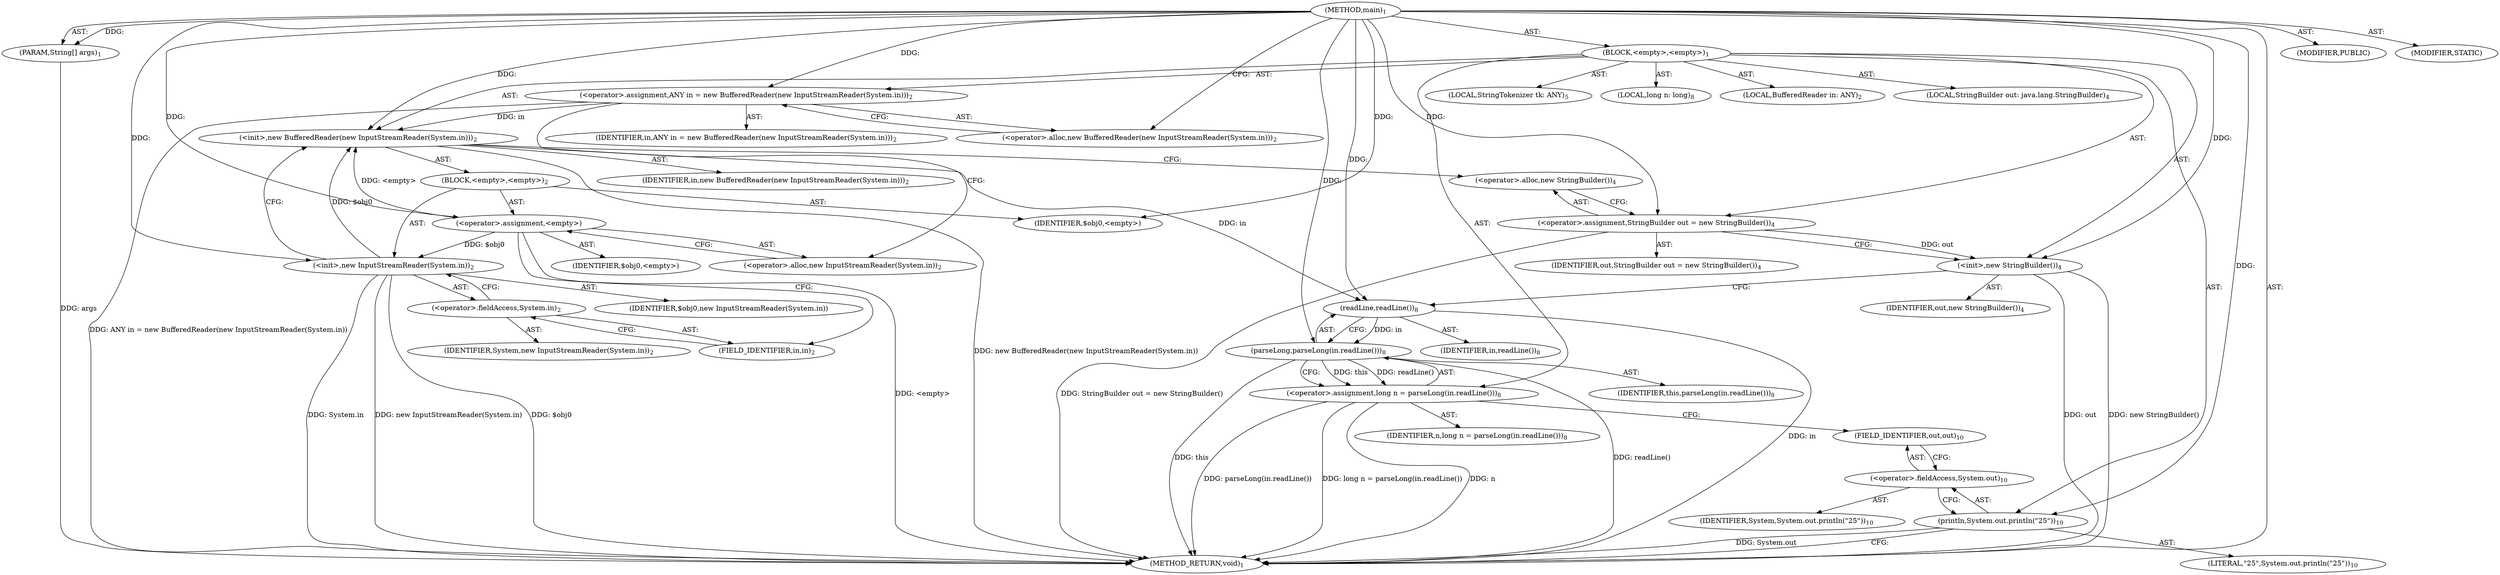 digraph "main" {  
"21" [label = <(METHOD,main)<SUB>1</SUB>> ]
"22" [label = <(PARAM,String[] args)<SUB>1</SUB>> ]
"23" [label = <(BLOCK,&lt;empty&gt;,&lt;empty&gt;)<SUB>1</SUB>> ]
"4" [label = <(LOCAL,BufferedReader in: ANY)<SUB>2</SUB>> ]
"24" [label = <(&lt;operator&gt;.assignment,ANY in = new BufferedReader(new InputStreamReader(System.in)))<SUB>2</SUB>> ]
"25" [label = <(IDENTIFIER,in,ANY in = new BufferedReader(new InputStreamReader(System.in)))<SUB>2</SUB>> ]
"26" [label = <(&lt;operator&gt;.alloc,new BufferedReader(new InputStreamReader(System.in)))<SUB>2</SUB>> ]
"27" [label = <(&lt;init&gt;,new BufferedReader(new InputStreamReader(System.in)))<SUB>2</SUB>> ]
"3" [label = <(IDENTIFIER,in,new BufferedReader(new InputStreamReader(System.in)))<SUB>2</SUB>> ]
"28" [label = <(BLOCK,&lt;empty&gt;,&lt;empty&gt;)<SUB>2</SUB>> ]
"29" [label = <(&lt;operator&gt;.assignment,&lt;empty&gt;)> ]
"30" [label = <(IDENTIFIER,$obj0,&lt;empty&gt;)> ]
"31" [label = <(&lt;operator&gt;.alloc,new InputStreamReader(System.in))<SUB>2</SUB>> ]
"32" [label = <(&lt;init&gt;,new InputStreamReader(System.in))<SUB>2</SUB>> ]
"33" [label = <(IDENTIFIER,$obj0,new InputStreamReader(System.in))> ]
"34" [label = <(&lt;operator&gt;.fieldAccess,System.in)<SUB>2</SUB>> ]
"35" [label = <(IDENTIFIER,System,new InputStreamReader(System.in))<SUB>2</SUB>> ]
"36" [label = <(FIELD_IDENTIFIER,in,in)<SUB>2</SUB>> ]
"37" [label = <(IDENTIFIER,$obj0,&lt;empty&gt;)> ]
"6" [label = <(LOCAL,StringBuilder out: java.lang.StringBuilder)<SUB>4</SUB>> ]
"38" [label = <(&lt;operator&gt;.assignment,StringBuilder out = new StringBuilder())<SUB>4</SUB>> ]
"39" [label = <(IDENTIFIER,out,StringBuilder out = new StringBuilder())<SUB>4</SUB>> ]
"40" [label = <(&lt;operator&gt;.alloc,new StringBuilder())<SUB>4</SUB>> ]
"41" [label = <(&lt;init&gt;,new StringBuilder())<SUB>4</SUB>> ]
"5" [label = <(IDENTIFIER,out,new StringBuilder())<SUB>4</SUB>> ]
"42" [label = <(LOCAL,StringTokenizer tk: ANY)<SUB>5</SUB>> ]
"43" [label = <(LOCAL,long n: long)<SUB>8</SUB>> ]
"44" [label = <(&lt;operator&gt;.assignment,long n = parseLong(in.readLine()))<SUB>8</SUB>> ]
"45" [label = <(IDENTIFIER,n,long n = parseLong(in.readLine()))<SUB>8</SUB>> ]
"46" [label = <(parseLong,parseLong(in.readLine()))<SUB>8</SUB>> ]
"47" [label = <(IDENTIFIER,this,parseLong(in.readLine()))<SUB>8</SUB>> ]
"48" [label = <(readLine,readLine())<SUB>8</SUB>> ]
"49" [label = <(IDENTIFIER,in,readLine())<SUB>8</SUB>> ]
"50" [label = <(println,System.out.println(&quot;25&quot;))<SUB>10</SUB>> ]
"51" [label = <(&lt;operator&gt;.fieldAccess,System.out)<SUB>10</SUB>> ]
"52" [label = <(IDENTIFIER,System,System.out.println(&quot;25&quot;))<SUB>10</SUB>> ]
"53" [label = <(FIELD_IDENTIFIER,out,out)<SUB>10</SUB>> ]
"54" [label = <(LITERAL,&quot;25&quot;,System.out.println(&quot;25&quot;))<SUB>10</SUB>> ]
"55" [label = <(MODIFIER,PUBLIC)> ]
"56" [label = <(MODIFIER,STATIC)> ]
"57" [label = <(METHOD_RETURN,void)<SUB>1</SUB>> ]
  "21" -> "22"  [ label = "AST: "] 
  "21" -> "23"  [ label = "AST: "] 
  "21" -> "55"  [ label = "AST: "] 
  "21" -> "56"  [ label = "AST: "] 
  "21" -> "57"  [ label = "AST: "] 
  "23" -> "4"  [ label = "AST: "] 
  "23" -> "24"  [ label = "AST: "] 
  "23" -> "27"  [ label = "AST: "] 
  "23" -> "6"  [ label = "AST: "] 
  "23" -> "38"  [ label = "AST: "] 
  "23" -> "41"  [ label = "AST: "] 
  "23" -> "42"  [ label = "AST: "] 
  "23" -> "43"  [ label = "AST: "] 
  "23" -> "44"  [ label = "AST: "] 
  "23" -> "50"  [ label = "AST: "] 
  "24" -> "25"  [ label = "AST: "] 
  "24" -> "26"  [ label = "AST: "] 
  "27" -> "3"  [ label = "AST: "] 
  "27" -> "28"  [ label = "AST: "] 
  "28" -> "29"  [ label = "AST: "] 
  "28" -> "32"  [ label = "AST: "] 
  "28" -> "37"  [ label = "AST: "] 
  "29" -> "30"  [ label = "AST: "] 
  "29" -> "31"  [ label = "AST: "] 
  "32" -> "33"  [ label = "AST: "] 
  "32" -> "34"  [ label = "AST: "] 
  "34" -> "35"  [ label = "AST: "] 
  "34" -> "36"  [ label = "AST: "] 
  "38" -> "39"  [ label = "AST: "] 
  "38" -> "40"  [ label = "AST: "] 
  "41" -> "5"  [ label = "AST: "] 
  "44" -> "45"  [ label = "AST: "] 
  "44" -> "46"  [ label = "AST: "] 
  "46" -> "47"  [ label = "AST: "] 
  "46" -> "48"  [ label = "AST: "] 
  "48" -> "49"  [ label = "AST: "] 
  "50" -> "51"  [ label = "AST: "] 
  "50" -> "54"  [ label = "AST: "] 
  "51" -> "52"  [ label = "AST: "] 
  "51" -> "53"  [ label = "AST: "] 
  "24" -> "31"  [ label = "CFG: "] 
  "27" -> "40"  [ label = "CFG: "] 
  "38" -> "41"  [ label = "CFG: "] 
  "41" -> "48"  [ label = "CFG: "] 
  "44" -> "53"  [ label = "CFG: "] 
  "50" -> "57"  [ label = "CFG: "] 
  "26" -> "24"  [ label = "CFG: "] 
  "40" -> "38"  [ label = "CFG: "] 
  "46" -> "44"  [ label = "CFG: "] 
  "51" -> "50"  [ label = "CFG: "] 
  "29" -> "36"  [ label = "CFG: "] 
  "32" -> "27"  [ label = "CFG: "] 
  "48" -> "46"  [ label = "CFG: "] 
  "53" -> "51"  [ label = "CFG: "] 
  "31" -> "29"  [ label = "CFG: "] 
  "34" -> "32"  [ label = "CFG: "] 
  "36" -> "34"  [ label = "CFG: "] 
  "21" -> "26"  [ label = "CFG: "] 
  "22" -> "57"  [ label = "DDG: args"] 
  "24" -> "57"  [ label = "DDG: ANY in = new BufferedReader(new InputStreamReader(System.in))"] 
  "29" -> "57"  [ label = "DDG: &lt;empty&gt;"] 
  "32" -> "57"  [ label = "DDG: $obj0"] 
  "32" -> "57"  [ label = "DDG: System.in"] 
  "32" -> "57"  [ label = "DDG: new InputStreamReader(System.in)"] 
  "27" -> "57"  [ label = "DDG: new BufferedReader(new InputStreamReader(System.in))"] 
  "38" -> "57"  [ label = "DDG: StringBuilder out = new StringBuilder()"] 
  "41" -> "57"  [ label = "DDG: out"] 
  "41" -> "57"  [ label = "DDG: new StringBuilder()"] 
  "44" -> "57"  [ label = "DDG: n"] 
  "48" -> "57"  [ label = "DDG: in"] 
  "46" -> "57"  [ label = "DDG: readLine()"] 
  "44" -> "57"  [ label = "DDG: parseLong(in.readLine())"] 
  "44" -> "57"  [ label = "DDG: long n = parseLong(in.readLine())"] 
  "50" -> "57"  [ label = "DDG: System.out"] 
  "46" -> "57"  [ label = "DDG: this"] 
  "21" -> "22"  [ label = "DDG: "] 
  "21" -> "24"  [ label = "DDG: "] 
  "21" -> "38"  [ label = "DDG: "] 
  "46" -> "44"  [ label = "DDG: this"] 
  "46" -> "44"  [ label = "DDG: readLine()"] 
  "24" -> "27"  [ label = "DDG: in"] 
  "21" -> "27"  [ label = "DDG: "] 
  "29" -> "27"  [ label = "DDG: &lt;empty&gt;"] 
  "32" -> "27"  [ label = "DDG: $obj0"] 
  "38" -> "41"  [ label = "DDG: out"] 
  "21" -> "41"  [ label = "DDG: "] 
  "21" -> "50"  [ label = "DDG: "] 
  "21" -> "29"  [ label = "DDG: "] 
  "21" -> "37"  [ label = "DDG: "] 
  "21" -> "46"  [ label = "DDG: "] 
  "48" -> "46"  [ label = "DDG: in"] 
  "29" -> "32"  [ label = "DDG: $obj0"] 
  "21" -> "32"  [ label = "DDG: "] 
  "27" -> "48"  [ label = "DDG: in"] 
  "21" -> "48"  [ label = "DDG: "] 
}
